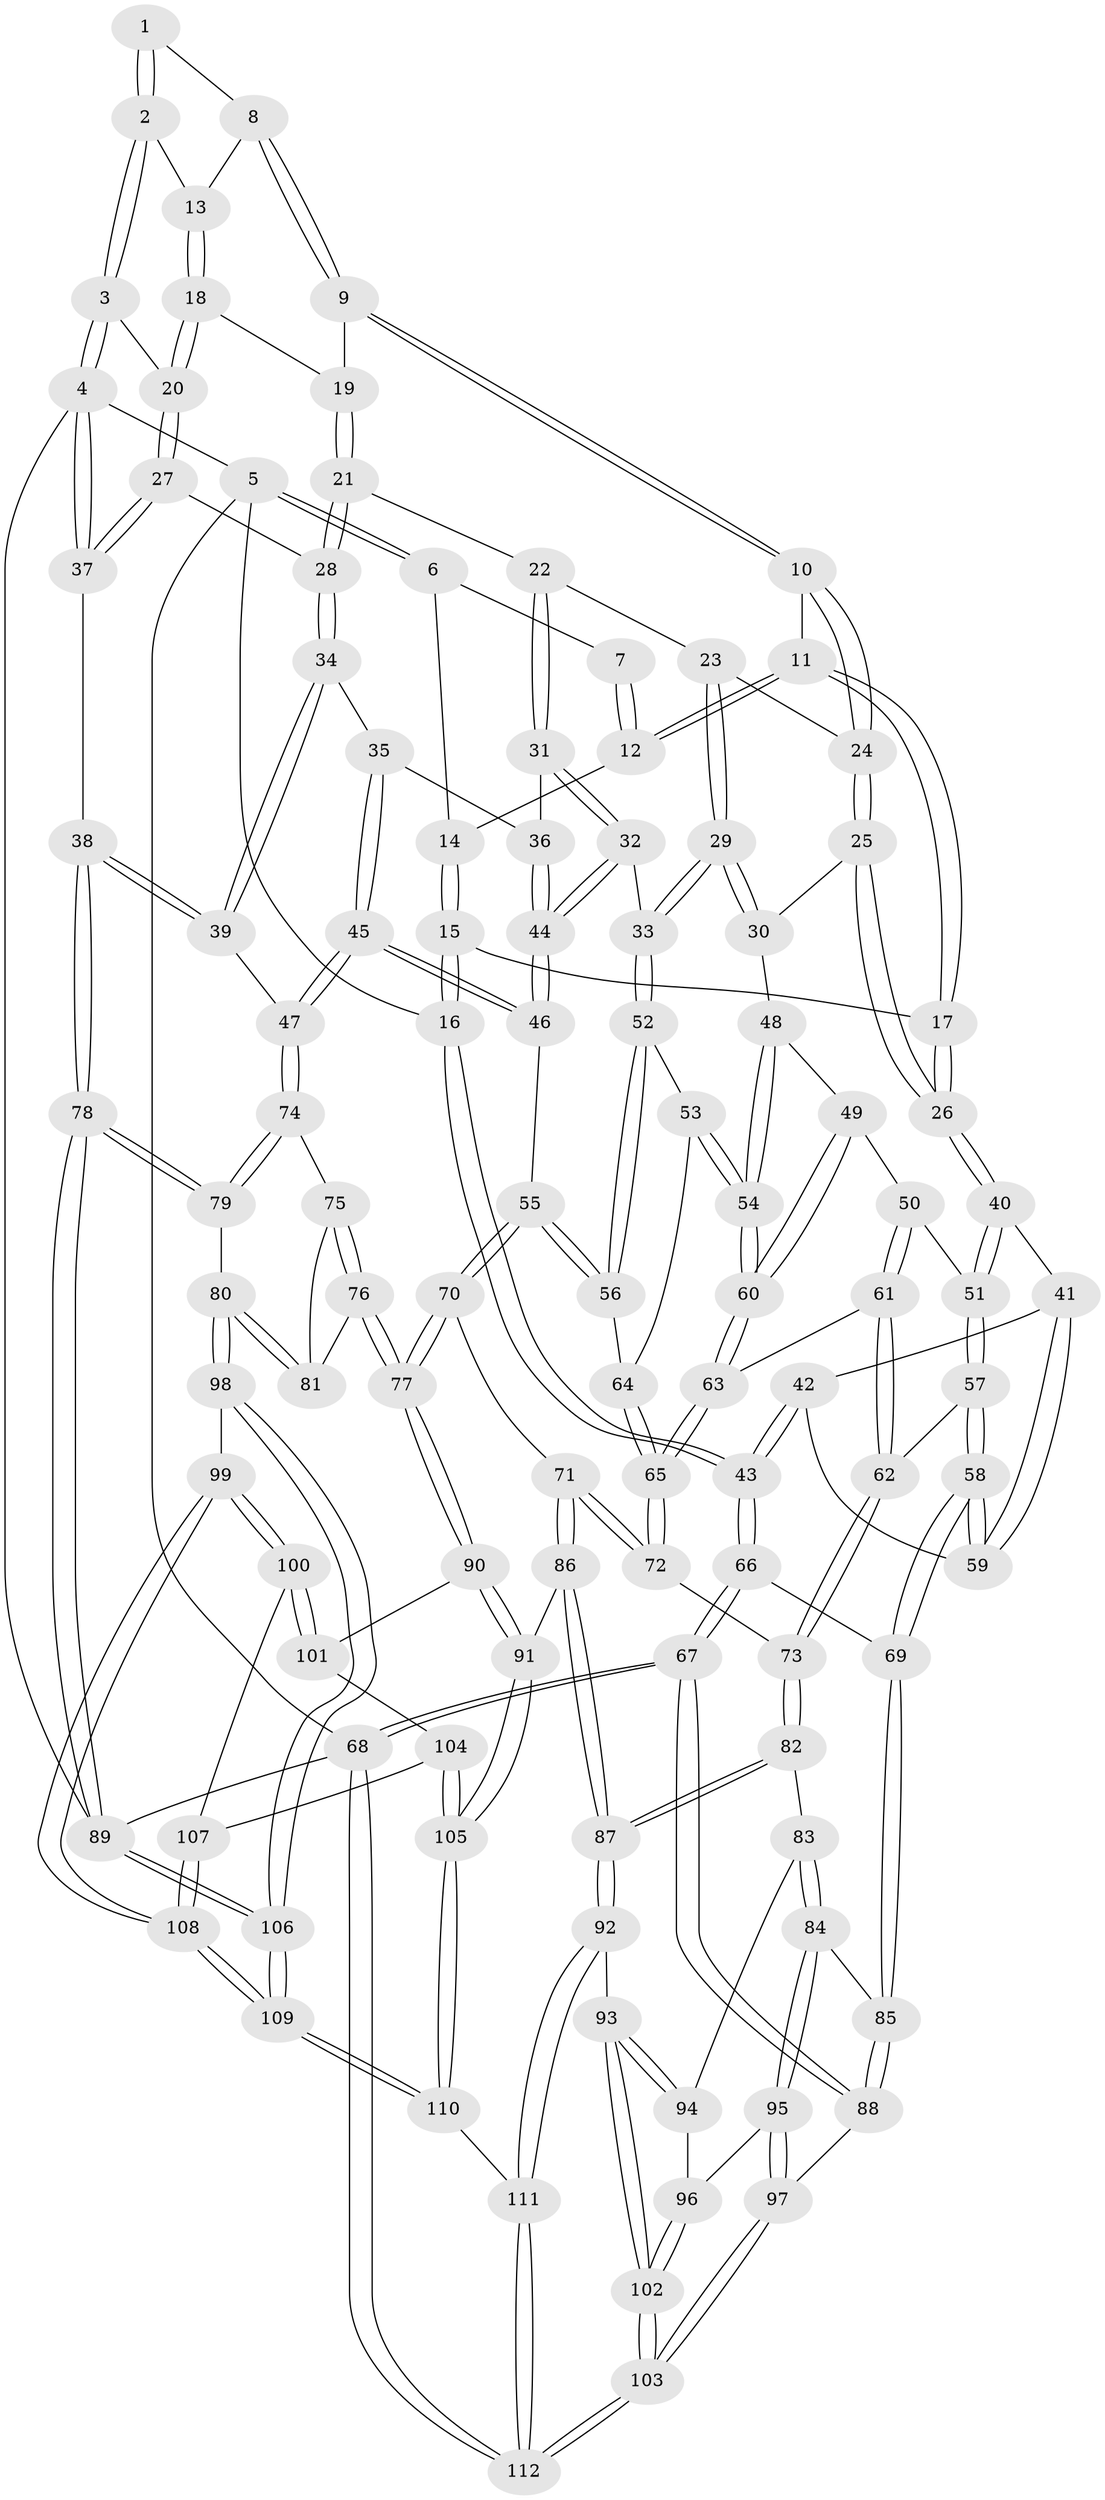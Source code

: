 // Generated by graph-tools (version 1.1) at 2025/38/03/09/25 02:38:25]
// undirected, 112 vertices, 277 edges
graph export_dot {
graph [start="1"]
  node [color=gray90,style=filled];
  1 [pos="+0.6320843239998112+0"];
  2 [pos="+1+0"];
  3 [pos="+1+0"];
  4 [pos="+1+0"];
  5 [pos="+0+0"];
  6 [pos="+0.09361273996427547+0"];
  7 [pos="+0.4416941308948035+0"];
  8 [pos="+0.6431614453499291+0"];
  9 [pos="+0.6155638898474811+0.12351071270309706"];
  10 [pos="+0.5356544827237373+0.15772470961222973"];
  11 [pos="+0.4963806047230059+0.1425812520949717"];
  12 [pos="+0.41993665850834444+0.031418784110662464"];
  13 [pos="+0.8143979328038545+0.10488670945822029"];
  14 [pos="+0.33639228684309463+0.0993348948444849"];
  15 [pos="+0.2601272436715944+0.18698373171094507"];
  16 [pos="+0+0.045697021517435"];
  17 [pos="+0.3208463878547489+0.24735667802147446"];
  18 [pos="+0.8205114779731425+0.17759008226001982"];
  19 [pos="+0.6442841986235672+0.14255739291099656"];
  20 [pos="+0.8416054073395794+0.20256194036688954"];
  21 [pos="+0.6469097276666818+0.2757757111678122"];
  22 [pos="+0.634130637609835+0.29734946905758586"];
  23 [pos="+0.5716653029366164+0.2823974469977848"];
  24 [pos="+0.5332321714240263+0.19963309166660947"];
  25 [pos="+0.41151592637214524+0.3453711875831689"];
  26 [pos="+0.35581905448355955+0.3369885279454815"];
  27 [pos="+0.8418111775925984+0.20292037849356662"];
  28 [pos="+0.8291895998828208+0.23541930146228493"];
  29 [pos="+0.49097201586556005+0.38109109284018244"];
  30 [pos="+0.46668877446887125+0.37390829008106724"];
  31 [pos="+0.642238208828612+0.3190368565048769"];
  32 [pos="+0.5747965928489437+0.39878972295834947"];
  33 [pos="+0.500910224077098+0.38986831049246934"];
  34 [pos="+0.8151900585454372+0.3166576522846263"];
  35 [pos="+0.7348356210778859+0.3422900808610466"];
  36 [pos="+0.6917964947693355+0.3553461181374459"];
  37 [pos="+1+0.23369665255193384"];
  38 [pos="+1+0.4865656570860794"];
  39 [pos="+0.8418753530092021+0.3940600879557319"];
  40 [pos="+0.32346120984544835+0.38496398390534575"];
  41 [pos="+0.24516308143146967+0.40701243363512046"];
  42 [pos="+0+0.17828581645590225"];
  43 [pos="+0+0.06168481649916501"];
  44 [pos="+0.6637145043681542+0.4711791713745918"];
  45 [pos="+0.7256416261635832+0.5463042570711294"];
  46 [pos="+0.6876584823170586+0.5381460615559941"];
  47 [pos="+0.7534766950765983+0.552459969413815"];
  48 [pos="+0.44519184113953275+0.4510682652054938"];
  49 [pos="+0.41037533724999714+0.4986348985226567"];
  50 [pos="+0.36510447937701035+0.4794241222557804"];
  51 [pos="+0.3324243845720651+0.4410182549661252"];
  52 [pos="+0.5101109512918447+0.44951482090973655"];
  53 [pos="+0.4857349255713798+0.502362841079595"];
  54 [pos="+0.4515584348218687+0.5298617204222412"];
  55 [pos="+0.6645499398204912+0.5491404447666882"];
  56 [pos="+0.5870418189212351+0.526633893915819"];
  57 [pos="+0.26195658439631103+0.6030577389802161"];
  58 [pos="+0.1522350225948971+0.6106837457209192"];
  59 [pos="+0.17077395963672964+0.492547980524958"];
  60 [pos="+0.4488749508321465+0.5331392880379429"];
  61 [pos="+0.37146931955794726+0.5459944959051414"];
  62 [pos="+0.32161271539362324+0.6269430088080453"];
  63 [pos="+0.4481692080329656+0.543309781708125"];
  64 [pos="+0.5366484511750468+0.5380826126826624"];
  65 [pos="+0.464175327228071+0.6026554059970927"];
  66 [pos="+0+0.49216829284521646"];
  67 [pos="+0+0.8521318376718091"];
  68 [pos="+0+1"];
  69 [pos="+0.14265543927096297+0.6179240921578862"];
  70 [pos="+0.5637455313420292+0.6764713122157942"];
  71 [pos="+0.4804751634061382+0.6606161680965534"];
  72 [pos="+0.46148052417098007+0.647702554359879"];
  73 [pos="+0.361315193800219+0.6599332336336337"];
  74 [pos="+0.761503683040916+0.5618473983467874"];
  75 [pos="+0.7380987406389169+0.6162317112725268"];
  76 [pos="+0.629133843598432+0.777100899952864"];
  77 [pos="+0.6159097592595638+0.7824244919037681"];
  78 [pos="+1+0.6109692337407493"];
  79 [pos="+0.9136718757106816+0.6699047055599793"];
  80 [pos="+0.8536489175374997+0.7736741123035971"];
  81 [pos="+0.7101827298730268+0.7607302411860517"];
  82 [pos="+0.34298349829537456+0.7398289895005346"];
  83 [pos="+0.31084700270167004+0.7571088268329046"];
  84 [pos="+0.2165789581901752+0.7637919884722487"];
  85 [pos="+0.13770782054258174+0.6896360030125209"];
  86 [pos="+0.437451496176568+0.8496856890446476"];
  87 [pos="+0.42806030043776944+0.8525669176827024"];
  88 [pos="+0.018541749350976945+0.8431170125178408"];
  89 [pos="+1+1"];
  90 [pos="+0.6152643966473708+0.7851367270708719"];
  91 [pos="+0.45719113117877047+0.8518005176818678"];
  92 [pos="+0.4071115332456131+0.8766160068011806"];
  93 [pos="+0.33561117819091224+0.8777981780868149"];
  94 [pos="+0.3037120124395847+0.8092307457039072"];
  95 [pos="+0.2248093987328896+0.8218203327921889"];
  96 [pos="+0.23951367491674455+0.8434928249961955"];
  97 [pos="+0.07740913127648932+0.8979653106756759"];
  98 [pos="+0.8470398220366395+0.8433047839212621"];
  99 [pos="+0.7842023069874091+0.8760356427267709"];
  100 [pos="+0.7709267069509159+0.8761122985685479"];
  101 [pos="+0.6191265698256895+0.7957832304288351"];
  102 [pos="+0.26124879733444284+0.9030018063903988"];
  103 [pos="+0.1825066259946689+1"];
  104 [pos="+0.6237784205055527+0.8687476445398353"];
  105 [pos="+0.5712610894465234+0.975853501360994"];
  106 [pos="+1+1"];
  107 [pos="+0.6929793989506275+0.9139657014058512"];
  108 [pos="+0.6968751534830702+1"];
  109 [pos="+0.6858736577064211+1"];
  110 [pos="+0.5871188000013018+1"];
  111 [pos="+0.3954976580139323+1"];
  112 [pos="+0.22219167595721637+1"];
  1 -- 2;
  1 -- 2;
  1 -- 8;
  2 -- 3;
  2 -- 3;
  2 -- 13;
  3 -- 4;
  3 -- 4;
  3 -- 20;
  4 -- 5;
  4 -- 37;
  4 -- 37;
  4 -- 89;
  5 -- 6;
  5 -- 6;
  5 -- 16;
  5 -- 68;
  6 -- 7;
  6 -- 14;
  7 -- 12;
  7 -- 12;
  8 -- 9;
  8 -- 9;
  8 -- 13;
  9 -- 10;
  9 -- 10;
  9 -- 19;
  10 -- 11;
  10 -- 24;
  10 -- 24;
  11 -- 12;
  11 -- 12;
  11 -- 17;
  11 -- 17;
  12 -- 14;
  13 -- 18;
  13 -- 18;
  14 -- 15;
  14 -- 15;
  15 -- 16;
  15 -- 16;
  15 -- 17;
  16 -- 43;
  16 -- 43;
  17 -- 26;
  17 -- 26;
  18 -- 19;
  18 -- 20;
  18 -- 20;
  19 -- 21;
  19 -- 21;
  20 -- 27;
  20 -- 27;
  21 -- 22;
  21 -- 28;
  21 -- 28;
  22 -- 23;
  22 -- 31;
  22 -- 31;
  23 -- 24;
  23 -- 29;
  23 -- 29;
  24 -- 25;
  24 -- 25;
  25 -- 26;
  25 -- 26;
  25 -- 30;
  26 -- 40;
  26 -- 40;
  27 -- 28;
  27 -- 37;
  27 -- 37;
  28 -- 34;
  28 -- 34;
  29 -- 30;
  29 -- 30;
  29 -- 33;
  29 -- 33;
  30 -- 48;
  31 -- 32;
  31 -- 32;
  31 -- 36;
  32 -- 33;
  32 -- 44;
  32 -- 44;
  33 -- 52;
  33 -- 52;
  34 -- 35;
  34 -- 39;
  34 -- 39;
  35 -- 36;
  35 -- 45;
  35 -- 45;
  36 -- 44;
  36 -- 44;
  37 -- 38;
  38 -- 39;
  38 -- 39;
  38 -- 78;
  38 -- 78;
  39 -- 47;
  40 -- 41;
  40 -- 51;
  40 -- 51;
  41 -- 42;
  41 -- 59;
  41 -- 59;
  42 -- 43;
  42 -- 43;
  42 -- 59;
  43 -- 66;
  43 -- 66;
  44 -- 46;
  44 -- 46;
  45 -- 46;
  45 -- 46;
  45 -- 47;
  45 -- 47;
  46 -- 55;
  47 -- 74;
  47 -- 74;
  48 -- 49;
  48 -- 54;
  48 -- 54;
  49 -- 50;
  49 -- 60;
  49 -- 60;
  50 -- 51;
  50 -- 61;
  50 -- 61;
  51 -- 57;
  51 -- 57;
  52 -- 53;
  52 -- 56;
  52 -- 56;
  53 -- 54;
  53 -- 54;
  53 -- 64;
  54 -- 60;
  54 -- 60;
  55 -- 56;
  55 -- 56;
  55 -- 70;
  55 -- 70;
  56 -- 64;
  57 -- 58;
  57 -- 58;
  57 -- 62;
  58 -- 59;
  58 -- 59;
  58 -- 69;
  58 -- 69;
  60 -- 63;
  60 -- 63;
  61 -- 62;
  61 -- 62;
  61 -- 63;
  62 -- 73;
  62 -- 73;
  63 -- 65;
  63 -- 65;
  64 -- 65;
  64 -- 65;
  65 -- 72;
  65 -- 72;
  66 -- 67;
  66 -- 67;
  66 -- 69;
  67 -- 68;
  67 -- 68;
  67 -- 88;
  67 -- 88;
  68 -- 112;
  68 -- 112;
  68 -- 89;
  69 -- 85;
  69 -- 85;
  70 -- 71;
  70 -- 77;
  70 -- 77;
  71 -- 72;
  71 -- 72;
  71 -- 86;
  71 -- 86;
  72 -- 73;
  73 -- 82;
  73 -- 82;
  74 -- 75;
  74 -- 79;
  74 -- 79;
  75 -- 76;
  75 -- 76;
  75 -- 81;
  76 -- 77;
  76 -- 77;
  76 -- 81;
  77 -- 90;
  77 -- 90;
  78 -- 79;
  78 -- 79;
  78 -- 89;
  78 -- 89;
  79 -- 80;
  80 -- 81;
  80 -- 81;
  80 -- 98;
  80 -- 98;
  82 -- 83;
  82 -- 87;
  82 -- 87;
  83 -- 84;
  83 -- 84;
  83 -- 94;
  84 -- 85;
  84 -- 95;
  84 -- 95;
  85 -- 88;
  85 -- 88;
  86 -- 87;
  86 -- 87;
  86 -- 91;
  87 -- 92;
  87 -- 92;
  88 -- 97;
  89 -- 106;
  89 -- 106;
  90 -- 91;
  90 -- 91;
  90 -- 101;
  91 -- 105;
  91 -- 105;
  92 -- 93;
  92 -- 111;
  92 -- 111;
  93 -- 94;
  93 -- 94;
  93 -- 102;
  93 -- 102;
  94 -- 96;
  95 -- 96;
  95 -- 97;
  95 -- 97;
  96 -- 102;
  96 -- 102;
  97 -- 103;
  97 -- 103;
  98 -- 99;
  98 -- 106;
  98 -- 106;
  99 -- 100;
  99 -- 100;
  99 -- 108;
  99 -- 108;
  100 -- 101;
  100 -- 101;
  100 -- 107;
  101 -- 104;
  102 -- 103;
  102 -- 103;
  103 -- 112;
  103 -- 112;
  104 -- 105;
  104 -- 105;
  104 -- 107;
  105 -- 110;
  105 -- 110;
  106 -- 109;
  106 -- 109;
  107 -- 108;
  107 -- 108;
  108 -- 109;
  108 -- 109;
  109 -- 110;
  109 -- 110;
  110 -- 111;
  111 -- 112;
  111 -- 112;
}
